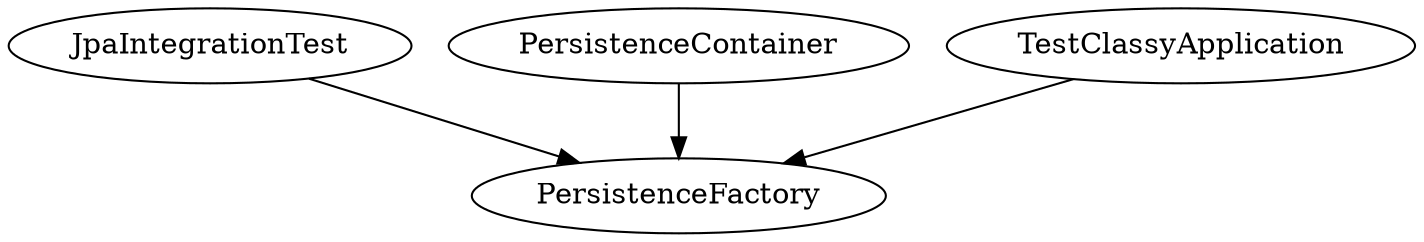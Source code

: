 digraph G1 {
  concentrate = true;
  JpaIntegrationTest -> PersistenceFactory;
  PersistenceContainer -> PersistenceFactory;
  TestClassyApplication -> PersistenceFactory;
}
